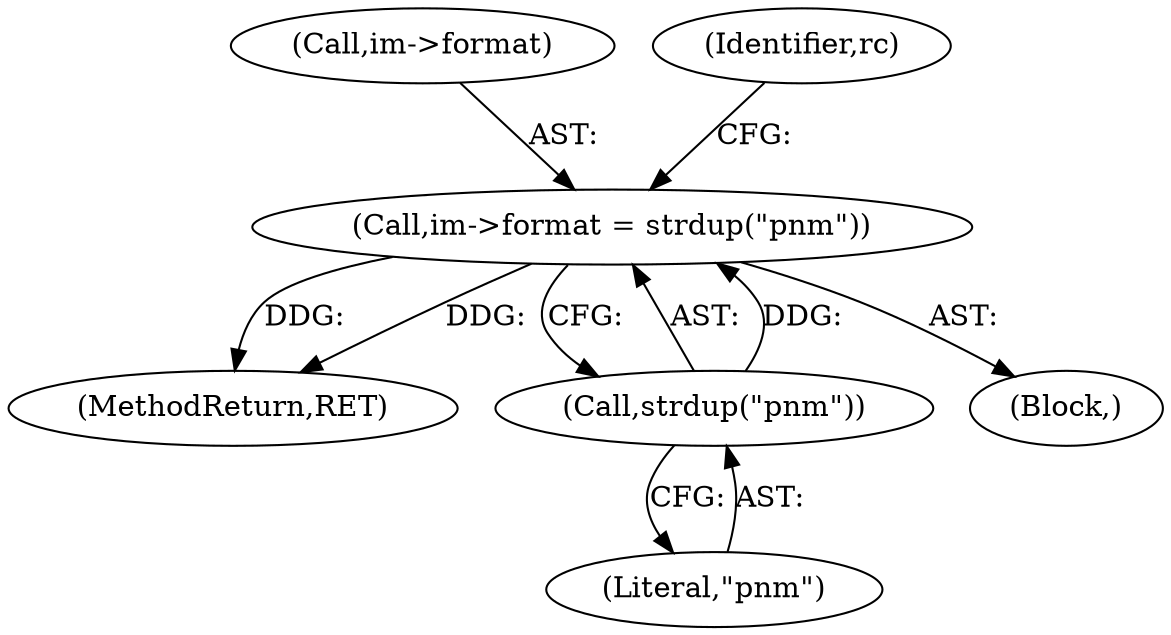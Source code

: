 digraph "0_enlightment_c21beaf1780cf3ca291735ae7d58a3dde63277a2@API" {
"1000370" [label="(Call,im->format = strdup(\"pnm\"))"];
"1000374" [label="(Call,strdup(\"pnm\"))"];
"1001770" [label="(MethodReturn,RET)"];
"1000375" [label="(Literal,\"pnm\")"];
"1000371" [label="(Call,im->format)"];
"1000374" [label="(Call,strdup(\"pnm\"))"];
"1000370" [label="(Call,im->format = strdup(\"pnm\"))"];
"1000377" [label="(Identifier,rc)"];
"1000354" [label="(Block,)"];
"1000370" -> "1000354"  [label="AST: "];
"1000370" -> "1000374"  [label="CFG: "];
"1000371" -> "1000370"  [label="AST: "];
"1000374" -> "1000370"  [label="AST: "];
"1000377" -> "1000370"  [label="CFG: "];
"1000370" -> "1001770"  [label="DDG: "];
"1000370" -> "1001770"  [label="DDG: "];
"1000374" -> "1000370"  [label="DDG: "];
"1000374" -> "1000375"  [label="CFG: "];
"1000375" -> "1000374"  [label="AST: "];
}

